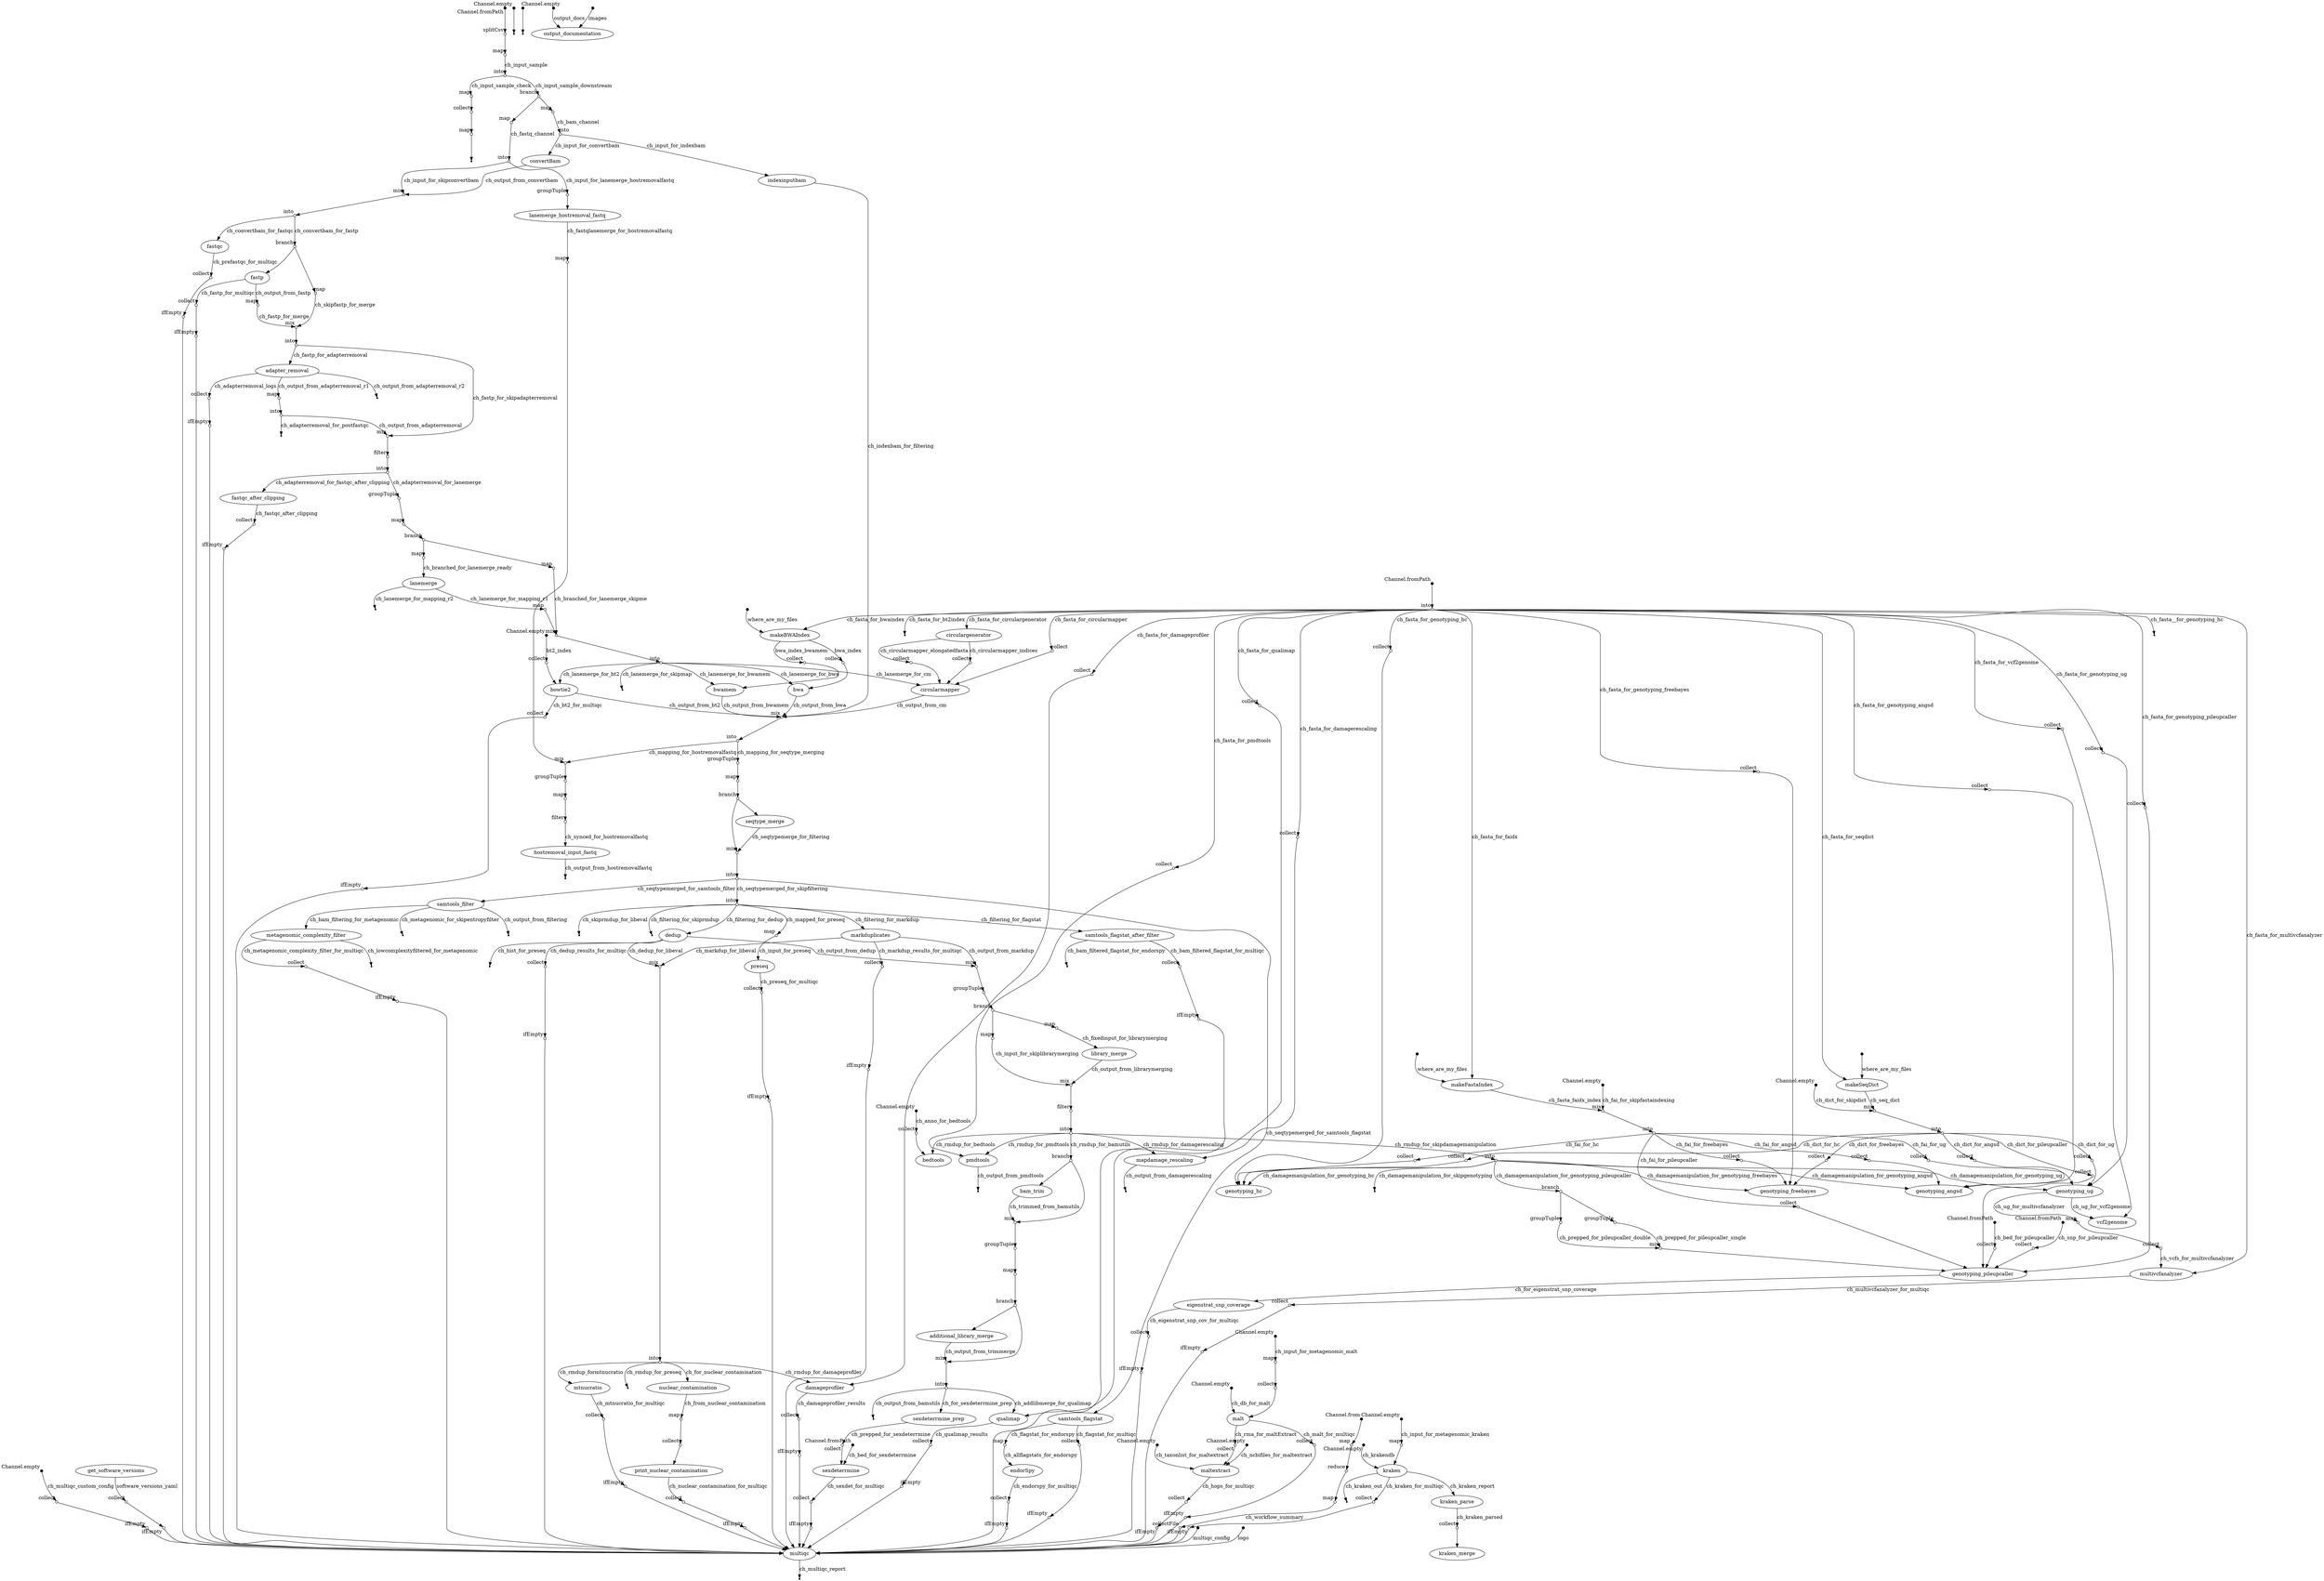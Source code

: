 digraph "dag" {
p0 [shape=point,label="",fixedsize=true,width=0.1,xlabel="Channel.empty"];
p133 [shape=circle,label="",fixedsize=true,width=0.1,xlabel="collect"];
p0 -> p133 [label="ch_anno_for_bedtools"];

p1 [shape=point,label="",fixedsize=true,width=0.1,xlabel="Channel.fromPath"];
p2 [shape=circle,label="",fixedsize=true,width=0.1,xlabel="into"];
p1 -> p2;

p2 [shape=circle,label="",fixedsize=true,width=0.1,xlabel="into"];
p34 [label="makeBWAIndex"];
p2 -> p34 [label="ch_fasta_for_bwaindex"];

p2 [shape=circle,label="",fixedsize=true,width=0.1,xlabel="into"];
p38 [label="makeFastaIndex"];
p2 -> p38 [label="ch_fasta_for_faidx"];

p2 [shape=circle,label="",fixedsize=true,width=0.1,xlabel="into"];
p85 [shape=circle,label="",fixedsize=true,width=0.1,xlabel="collect"];
p2 -> p85 [label="ch_fasta_for_circularmapper"];

p2 [shape=circle,label="",fixedsize=true,width=0.1,xlabel="into"];
p137 [shape=circle,label="",fixedsize=true,width=0.1,xlabel="collect"];
p2 -> p137 [label="ch_fasta_for_damagerescaling"];

p2 [shape=circle,label="",fixedsize=true,width=0.1,xlabel="into"];
p43 [label="makeSeqDict"];
p2 -> p43 [label="ch_fasta_for_seqdict"];

p2 [shape=circle,label="",fixedsize=true,width=0.1,xlabel="into"];
p135 [shape=circle,label="",fixedsize=true,width=0.1,xlabel="collect"];
p2 -> p135 [label="ch_fasta_for_damageprofiler"];

p2 [shape=circle,label="",fixedsize=true,width=0.1,xlabel="into"];
p157 [shape=circle,label="",fixedsize=true,width=0.1,xlabel="collect"];
p2 -> p157 [label="ch_fasta_for_genotyping_ug"];

p2 [shape=circle,label="",fixedsize=true,width=0.1,xlabel="into"];
p4 [shape=point];
p2 -> p4 [label="ch_fasta__for_genotyping_hc"];

p2 [shape=circle,label="",fixedsize=true,width=0.1,xlabel="into"];
p165 [shape=circle,label="",fixedsize=true,width=0.1,xlabel="collect"];
p2 -> p165 [label="ch_fasta_for_genotyping_freebayes"];

p2 [shape=circle,label="",fixedsize=true,width=0.1,xlabel="into"];
p83 [label="circulargenerator"];
p2 -> p83 [label="ch_fasta_for_circulargenerator"];

p2 [shape=circle,label="",fixedsize=true,width=0.1,xlabel="into"];
p3 [shape=point];
p2 -> p3 [label="ch_fasta_for_bt2index"];

p2 [shape=circle,label="",fixedsize=true,width=0.1,xlabel="into"];
p161 [shape=circle,label="",fixedsize=true,width=0.1,xlabel="collect"];
p2 -> p161 [label="ch_fasta_for_genotyping_hc"];

p2 [shape=circle,label="",fixedsize=true,width=0.1,xlabel="into"];
p140 [shape=circle,label="",fixedsize=true,width=0.1,xlabel="collect"];
p2 -> p140 [label="ch_fasta_for_pmdtools"];

p2 [shape=circle,label="",fixedsize=true,width=0.1,xlabel="into"];
p173 [shape=circle,label="",fixedsize=true,width=0.1,xlabel="collect"];
p2 -> p173 [label="ch_fasta_for_genotyping_pileupcaller"];

p2 [shape=circle,label="",fixedsize=true,width=0.1,xlabel="into"];
p188 [label="multivcfanalyzer"];
p2 -> p188 [label="ch_fasta_for_multivcfanalyzer"];

p2 [shape=circle,label="",fixedsize=true,width=0.1,xlabel="into"];
p180 [shape=circle,label="",fixedsize=true,width=0.1,xlabel="collect"];
p2 -> p180 [label="ch_fasta_for_genotyping_angsd"];

p2 [shape=circle,label="",fixedsize=true,width=0.1,xlabel="into"];
p184 [shape=circle,label="",fixedsize=true,width=0.1,xlabel="collect"];
p2 -> p184 [label="ch_fasta_for_vcf2genome"];

p2 [shape=circle,label="",fixedsize=true,width=0.1,xlabel="into"];
p153 [shape=circle,label="",fixedsize=true,width=0.1,xlabel="collect"];
p2 -> p153 [label="ch_fasta_for_qualimap"];

p5 [shape=point,label="",fixedsize=true,width=0.1,xlabel="Channel.fromPath"];
p192 [label="sexdeterrmine"];
p5 -> p192 [label="ch_bed_for_sexdeterrmine"];

p6 [shape=point,label="",fixedsize=true,width=0.1,xlabel="Channel.fromPath"];
p176 [shape=circle,label="",fixedsize=true,width=0.1,xlabel="collect"];
p6 -> p176 [label="ch_bed_for_pileupcaller"];

p7 [shape=point,label="",fixedsize=true,width=0.1,xlabel="Channel.fromPath"];
p177 [shape=circle,label="",fixedsize=true,width=0.1,xlabel="collect"];
p7 -> p177 [label="ch_snp_for_pileupcaller"];

p8 [shape=point,label="",fixedsize=true,width=0.1,xlabel="Channel.empty"];
p203 [label="malt"];
p8 -> p203 [label="ch_db_for_malt"];

p9 [shape=point,label="",fixedsize=true,width=0.1,xlabel="Channel.empty"];
p205 [label="maltextract"];
p9 -> p205 [label="ch_taxonlist_for_maltextract"];

p10 [shape=point,label="",fixedsize=true,width=0.1,xlabel="Channel.empty"];
p205 [label="maltextract"];
p10 -> p205 [label="ch_ncbifiles_for_maltextract"];

p11 [shape=point,label="",fixedsize=true,width=0.1,xlabel="Channel.empty"];
p217 [shape=circle,label="",fixedsize=true,width=0.1,xlabel="collect"];
p11 -> p217 [label="ch_multiqc_custom_config"];

p12 [shape=point,label="",fixedsize=true,width=0.1,xlabel="Channel.empty"];
p13 [shape=point];
p12 -> p13;

p14 [shape=point,label="",fixedsize=true,width=0.1,xlabel="Channel.fromPath"];
p15 [shape=circle,label="",fixedsize=true,width=0.1,xlabel="splitCsv"];
p14 -> p15;

p15 [shape=circle,label="",fixedsize=true,width=0.1,xlabel="splitCsv"];
p16 [shape=circle,label="",fixedsize=true,width=0.1,xlabel="map"];
p15 -> p16;

p16 [shape=circle,label="",fixedsize=true,width=0.1,xlabel="map"];
p17 [shape=circle,label="",fixedsize=true,width=0.1,xlabel="into"];
p16 -> p17 [label="ch_input_sample"];

p17 [shape=circle,label="",fixedsize=true,width=0.1,xlabel="into"];
p18 [shape=circle,label="",fixedsize=true,width=0.1,xlabel="map"];
p17 -> p18 [label="ch_input_sample_check"];

p17 [shape=circle,label="",fixedsize=true,width=0.1,xlabel="into"];
p22 [shape=circle,label="",fixedsize=true,width=0.1,xlabel="branch"];
p17 -> p22 [label="ch_input_sample_downstream"];

p18 [shape=circle,label="",fixedsize=true,width=0.1,xlabel="map"];
p19 [shape=circle,label="",fixedsize=true,width=0.1,xlabel="collect"];
p18 -> p19;

p19 [shape=circle,label="",fixedsize=true,width=0.1,xlabel="collect"];
p20 [shape=circle,label="",fixedsize=true,width=0.1,xlabel="map"];
p19 -> p20;

p20 [shape=circle,label="",fixedsize=true,width=0.1,xlabel="map"];
p21 [shape=point];
p20 -> p21;

p22 [shape=circle,label="",fixedsize=true,width=0.1,xlabel="branch"];
p23 [shape=circle,label="",fixedsize=true,width=0.1,xlabel="map"];
p22 -> p23;

p22 [shape=circle,label="",fixedsize=true,width=0.1,xlabel="branch"];
p24 [shape=circle,label="",fixedsize=true,width=0.1,xlabel="map"];
p22 -> p24;

p23 [shape=circle,label="",fixedsize=true,width=0.1,xlabel="map"];
p28 [shape=circle,label="",fixedsize=true,width=0.1,xlabel="into"];
p23 -> p28 [label="ch_fastq_channel"];

p24 [shape=circle,label="",fixedsize=true,width=0.1,xlabel="map"];
p27 [shape=circle,label="",fixedsize=true,width=0.1,xlabel="into"];
p24 -> p27 [label="ch_bam_channel"];

p25 [shape=point,label="",fixedsize=true,width=0.1,xlabel="Channel.empty"];
p26 [shape=point];
p25 -> p26;

p27 [shape=circle,label="",fixedsize=true,width=0.1,xlabel="into"];
p47 [label="indexinputbam"];
p27 -> p47 [label="ch_input_for_indexbam"];

p27 [shape=circle,label="",fixedsize=true,width=0.1,xlabel="into"];
p46 [label="convertBam"];
p27 -> p46 [label="ch_input_for_convertbam"];

p28 [shape=circle,label="",fixedsize=true,width=0.1,xlabel="into"];
p76 [shape=circle,label="",fixedsize=true,width=0.1,xlabel="groupTuple"];
p28 -> p76 [label="ch_input_for_lanemerge_hostremovalfastq"];

p28 [shape=circle,label="",fixedsize=true,width=0.1,xlabel="into"];
p48 [shape=circle,label="",fixedsize=true,width=0.1,xlabel="mix"];
p28 -> p48 [label="ch_input_for_skipconvertbam"];

p29 [shape=point,label="",fixedsize=true,width=0.1,xlabel="Channel.from"];
p30 [shape=circle,label="",fixedsize=true,width=0.1,xlabel="map"];
p29 -> p30;

p30 [shape=circle,label="",fixedsize=true,width=0.1,xlabel="map"];
p31 [shape=circle,label="",fixedsize=true,width=0.1,xlabel="reduce"];
p30 -> p31;

p31 [shape=circle,label="",fixedsize=true,width=0.1,xlabel="reduce"];
p32 [shape=circle,label="",fixedsize=true,width=0.1,xlabel="map"];
p31 -> p32;

p32 [shape=circle,label="",fixedsize=true,width=0.1,xlabel="map"];
p265 [shape=circle,label="",fixedsize=true,width=0.1,xlabel="collectFile"];
p32 -> p265 [label="ch_workflow_summary"];

p33 [shape=point,label="",fixedsize=true,width=0.1];
p34 [label="makeBWAIndex"];
p33 -> p34 [label="where_are_my_files"];

p34 [label="makeBWAIndex"];
p79 [shape=circle,label="",fixedsize=true,width=0.1,xlabel="collect"];
p34 -> p79 [label="bwa_index"];

p34 [label="makeBWAIndex"];
p81 [shape=circle,label="",fixedsize=true,width=0.1,xlabel="collect"];
p34 -> p81 [label="bwa_index_bwamem"];

p35 [shape=point,label="",fixedsize=true,width=0.1,xlabel="Channel.empty"];
p88 [shape=circle,label="",fixedsize=true,width=0.1,xlabel="collect"];
p35 -> p88 [label="bt2_index"];

p36 [shape=point,label="",fixedsize=true,width=0.1,xlabel="Channel.empty"];
p39 [shape=circle,label="",fixedsize=true,width=0.1,xlabel="mix"];
p36 -> p39 [label="ch_fai_for_skipfastaindexing"];

p37 [shape=point,label="",fixedsize=true,width=0.1];
p38 [label="makeFastaIndex"];
p37 -> p38 [label="where_are_my_files"];

p38 [label="makeFastaIndex"];
p39 [shape=circle,label="",fixedsize=true,width=0.1,xlabel="mix"];
p38 -> p39 [label="ch_fasta_faidx_index"];

p39 [shape=circle,label="",fixedsize=true,width=0.1,xlabel="mix"];
p40 [shape=circle,label="",fixedsize=true,width=0.1,xlabel="into"];
p39 -> p40;

p40 [shape=circle,label="",fixedsize=true,width=0.1,xlabel="into"];
p166 [shape=circle,label="",fixedsize=true,width=0.1,xlabel="collect"];
p40 -> p166 [label="ch_fai_for_freebayes"];

p40 [shape=circle,label="",fixedsize=true,width=0.1,xlabel="into"];
p158 [shape=circle,label="",fixedsize=true,width=0.1,xlabel="collect"];
p40 -> p158 [label="ch_fai_for_ug"];

p40 [shape=circle,label="",fixedsize=true,width=0.1,xlabel="into"];
p181 [shape=circle,label="",fixedsize=true,width=0.1,xlabel="collect"];
p40 -> p181 [label="ch_fai_for_angsd"];

p40 [shape=circle,label="",fixedsize=true,width=0.1,xlabel="into"];
p162 [shape=circle,label="",fixedsize=true,width=0.1,xlabel="collect"];
p40 -> p162 [label="ch_fai_for_hc"];

p40 [shape=circle,label="",fixedsize=true,width=0.1,xlabel="into"];
p174 [shape=circle,label="",fixedsize=true,width=0.1,xlabel="collect"];
p40 -> p174 [label="ch_fai_for_pileupcaller"];

p41 [shape=point,label="",fixedsize=true,width=0.1,xlabel="Channel.empty"];
p44 [shape=circle,label="",fixedsize=true,width=0.1,xlabel="mix"];
p41 -> p44 [label="ch_dict_for_skipdict"];

p42 [shape=point,label="",fixedsize=true,width=0.1];
p43 [label="makeSeqDict"];
p42 -> p43 [label="where_are_my_files"];

p43 [label="makeSeqDict"];
p44 [shape=circle,label="",fixedsize=true,width=0.1,xlabel="mix"];
p43 -> p44 [label="ch_seq_dict"];

p44 [shape=circle,label="",fixedsize=true,width=0.1,xlabel="mix"];
p45 [shape=circle,label="",fixedsize=true,width=0.1,xlabel="into"];
p44 -> p45;

p45 [shape=circle,label="",fixedsize=true,width=0.1,xlabel="into"];
p182 [shape=circle,label="",fixedsize=true,width=0.1,xlabel="collect"];
p45 -> p182 [label="ch_dict_for_angsd"];

p45 [shape=circle,label="",fixedsize=true,width=0.1,xlabel="into"];
p175 [shape=circle,label="",fixedsize=true,width=0.1,xlabel="collect"];
p45 -> p175 [label="ch_dict_for_pileupcaller"];

p45 [shape=circle,label="",fixedsize=true,width=0.1,xlabel="into"];
p167 [shape=circle,label="",fixedsize=true,width=0.1,xlabel="collect"];
p45 -> p167 [label="ch_dict_for_freebayes"];

p45 [shape=circle,label="",fixedsize=true,width=0.1,xlabel="into"];
p159 [shape=circle,label="",fixedsize=true,width=0.1,xlabel="collect"];
p45 -> p159 [label="ch_dict_for_ug"];

p45 [shape=circle,label="",fixedsize=true,width=0.1,xlabel="into"];
p163 [shape=circle,label="",fixedsize=true,width=0.1,xlabel="collect"];
p45 -> p163 [label="ch_dict_for_hc"];

p46 [label="convertBam"];
p48 [shape=circle,label="",fixedsize=true,width=0.1,xlabel="mix"];
p46 -> p48 [label="ch_output_from_convertbam"];

p47 [label="indexinputbam"];
p90 [shape=circle,label="",fixedsize=true,width=0.1,xlabel="mix"];
p47 -> p90 [label="ch_indexbam_for_filtering"];

p48 [shape=circle,label="",fixedsize=true,width=0.1,xlabel="mix"];
p49 [shape=circle,label="",fixedsize=true,width=0.1,xlabel="into"];
p48 -> p49;

p49 [shape=circle,label="",fixedsize=true,width=0.1,xlabel="into"];
p51 [shape=circle,label="",fixedsize=true,width=0.1,xlabel="branch"];
p49 -> p51 [label="ch_convertbam_for_fastp"];

p49 [shape=circle,label="",fixedsize=true,width=0.1,xlabel="into"];
p50 [label="fastqc"];
p49 -> p50 [label="ch_convertbam_for_fastqc"];

p50 [label="fastqc"];
p221 [shape=circle,label="",fixedsize=true,width=0.1,xlabel="collect"];
p50 -> p221 [label="ch_prefastqc_for_multiqc"];

p51 [shape=circle,label="",fixedsize=true,width=0.1,xlabel="branch"];
p52 [label="fastp"];
p51 -> p52;

p51 [shape=circle,label="",fixedsize=true,width=0.1,xlabel="branch"];
p53 [shape=circle,label="",fixedsize=true,width=0.1,xlabel="map"];
p51 -> p53;

p52 [label="fastp"];
p54 [shape=circle,label="",fixedsize=true,width=0.1,xlabel="map"];
p52 -> p54 [label="ch_output_from_fastp"];

p52 [label="fastp"];
p243 [shape=circle,label="",fixedsize=true,width=0.1,xlabel="collect"];
p52 -> p243 [label="ch_fastp_for_multiqc"];

p53 [shape=circle,label="",fixedsize=true,width=0.1,xlabel="map"];
p55 [shape=circle,label="",fixedsize=true,width=0.1,xlabel="mix"];
p53 -> p55 [label="ch_skipfastp_for_merge"];

p54 [shape=circle,label="",fixedsize=true,width=0.1,xlabel="map"];
p55 [shape=circle,label="",fixedsize=true,width=0.1,xlabel="mix"];
p54 -> p55 [label="ch_fastp_for_merge"];

p55 [shape=circle,label="",fixedsize=true,width=0.1,xlabel="mix"];
p56 [shape=circle,label="",fixedsize=true,width=0.1,xlabel="into"];
p55 -> p56;

p56 [shape=circle,label="",fixedsize=true,width=0.1,xlabel="into"];
p62 [shape=circle,label="",fixedsize=true,width=0.1,xlabel="mix"];
p56 -> p62 [label="ch_fastp_for_skipadapterremoval"];

p56 [shape=circle,label="",fixedsize=true,width=0.1,xlabel="into"];
p57 [label="adapter_removal"];
p56 -> p57 [label="ch_fastp_for_adapterremoval"];

p57 [label="adapter_removal"];
p59 [shape=circle,label="",fixedsize=true,width=0.1,xlabel="map"];
p57 -> p59 [label="ch_output_from_adapterremoval_r1"];

p57 [label="adapter_removal"];
p58 [shape=point];
p57 -> p58 [label="ch_output_from_adapterremoval_r2"];

p57 [label="adapter_removal"];
p225 [shape=circle,label="",fixedsize=true,width=0.1,xlabel="collect"];
p57 -> p225 [label="ch_adapterremoval_logs"];

p59 [shape=circle,label="",fixedsize=true,width=0.1,xlabel="map"];
p60 [shape=circle,label="",fixedsize=true,width=0.1,xlabel="into"];
p59 -> p60;

p60 [shape=circle,label="",fixedsize=true,width=0.1,xlabel="into"];
p61 [shape=point];
p60 -> p61 [label="ch_adapterremoval_for_postfastqc"];

p60 [shape=circle,label="",fixedsize=true,width=0.1,xlabel="into"];
p62 [shape=circle,label="",fixedsize=true,width=0.1,xlabel="mix"];
p60 -> p62 [label="ch_output_from_adapterremoval"];

p62 [shape=circle,label="",fixedsize=true,width=0.1,xlabel="mix"];
p63 [shape=circle,label="",fixedsize=true,width=0.1,xlabel="filter"];
p62 -> p63;

p63 [shape=circle,label="",fixedsize=true,width=0.1,xlabel="filter"];
p64 [shape=circle,label="",fixedsize=true,width=0.1,xlabel="into"];
p63 -> p64;

p64 [shape=circle,label="",fixedsize=true,width=0.1,xlabel="into"];
p65 [shape=circle,label="",fixedsize=true,width=0.1,xlabel="groupTuple"];
p64 -> p65 [label="ch_adapterremoval_for_lanemerge"];

p64 [shape=circle,label="",fixedsize=true,width=0.1,xlabel="into"];
p78 [label="fastqc_after_clipping"];
p64 -> p78 [label="ch_adapterremoval_for_fastqc_after_clipping"];

p65 [shape=circle,label="",fixedsize=true,width=0.1,xlabel="groupTuple"];
p66 [shape=circle,label="",fixedsize=true,width=0.1,xlabel="map"];
p65 -> p66;

p66 [shape=circle,label="",fixedsize=true,width=0.1,xlabel="map"];
p67 [shape=circle,label="",fixedsize=true,width=0.1,xlabel="branch"];
p66 -> p67;

p67 [shape=circle,label="",fixedsize=true,width=0.1,xlabel="branch"];
p69 [shape=circle,label="",fixedsize=true,width=0.1,xlabel="map"];
p67 -> p69;

p67 [shape=circle,label="",fixedsize=true,width=0.1,xlabel="branch"];
p68 [shape=circle,label="",fixedsize=true,width=0.1,xlabel="map"];
p67 -> p68;

p68 [shape=circle,label="",fixedsize=true,width=0.1,xlabel="map"];
p73 [shape=circle,label="",fixedsize=true,width=0.1,xlabel="mix"];
p68 -> p73 [label="ch_branched_for_lanemerge_skipme"];

p69 [shape=circle,label="",fixedsize=true,width=0.1,xlabel="map"];
p70 [label="lanemerge"];
p69 -> p70 [label="ch_branched_for_lanemerge_ready"];

p70 [label="lanemerge"];
p72 [shape=circle,label="",fixedsize=true,width=0.1,xlabel="map"];
p70 -> p72 [label="ch_lanemerge_for_mapping_r1"];

p70 [label="lanemerge"];
p71 [shape=point];
p70 -> p71 [label="ch_lanemerge_for_mapping_r2"];

p72 [shape=circle,label="",fixedsize=true,width=0.1,xlabel="map"];
p73 [shape=circle,label="",fixedsize=true,width=0.1,xlabel="mix"];
p72 -> p73;

p73 [shape=circle,label="",fixedsize=true,width=0.1,xlabel="mix"];
p74 [shape=circle,label="",fixedsize=true,width=0.1,xlabel="into"];
p73 -> p74;

p74 [shape=circle,label="",fixedsize=true,width=0.1,xlabel="into"];
p75 [shape=point];
p74 -> p75 [label="ch_lanemerge_for_skipmap"];

p74 [shape=circle,label="",fixedsize=true,width=0.1,xlabel="into"];
p89 [label="bowtie2"];
p74 -> p89 [label="ch_lanemerge_for_bt2"];

p74 [shape=circle,label="",fixedsize=true,width=0.1,xlabel="into"];
p80 [label="bwa"];
p74 -> p80 [label="ch_lanemerge_for_bwa"];

p74 [shape=circle,label="",fixedsize=true,width=0.1,xlabel="into"];
p87 [label="circularmapper"];
p74 -> p87 [label="ch_lanemerge_for_cm"];

p74 [shape=circle,label="",fixedsize=true,width=0.1,xlabel="into"];
p82 [label="bwamem"];
p74 -> p82 [label="ch_lanemerge_for_bwamem"];

p76 [shape=circle,label="",fixedsize=true,width=0.1,xlabel="groupTuple"];
p77 [label="lanemerge_hostremoval_fastq"];
p76 -> p77;

p77 [label="lanemerge_hostremoval_fastq"];
p92 [shape=circle,label="",fixedsize=true,width=0.1,xlabel="map"];
p77 -> p92 [label="ch_fastqlanemerge_for_hostremovalfastq"];

p78 [label="fastqc_after_clipping"];
p223 [shape=circle,label="",fixedsize=true,width=0.1,xlabel="collect"];
p78 -> p223 [label="ch_fastqc_after_clipping"];

p79 [shape=circle,label="",fixedsize=true,width=0.1,xlabel="collect"];
p80 [label="bwa"];
p79 -> p80;

p80 [label="bwa"];
p90 [shape=circle,label="",fixedsize=true,width=0.1,xlabel="mix"];
p80 -> p90 [label="ch_output_from_bwa"];

p81 [shape=circle,label="",fixedsize=true,width=0.1,xlabel="collect"];
p82 [label="bwamem"];
p81 -> p82;

p82 [label="bwamem"];
p90 [shape=circle,label="",fixedsize=true,width=0.1,xlabel="mix"];
p82 -> p90 [label="ch_output_from_bwamem"];

p83 [label="circulargenerator"];
p84 [shape=circle,label="",fixedsize=true,width=0.1,xlabel="collect"];
p83 -> p84 [label="ch_circularmapper_indices"];

p83 [label="circulargenerator"];
p86 [shape=circle,label="",fixedsize=true,width=0.1,xlabel="collect"];
p83 -> p86 [label="ch_circularmapper_elongatedfasta"];

p84 [shape=circle,label="",fixedsize=true,width=0.1,xlabel="collect"];
p87 [label="circularmapper"];
p84 -> p87;

p85 [shape=circle,label="",fixedsize=true,width=0.1,xlabel="collect"];
p87 [label="circularmapper"];
p85 -> p87;

p86 [shape=circle,label="",fixedsize=true,width=0.1,xlabel="collect"];
p87 [label="circularmapper"];
p86 -> p87;

p87 [label="circularmapper"];
p90 [shape=circle,label="",fixedsize=true,width=0.1,xlabel="mix"];
p87 -> p90 [label="ch_output_from_cm"];

p88 [shape=circle,label="",fixedsize=true,width=0.1,xlabel="collect"];
p89 [label="bowtie2"];
p88 -> p89;

p89 [label="bowtie2"];
p90 [shape=circle,label="",fixedsize=true,width=0.1,xlabel="mix"];
p89 -> p90 [label="ch_output_from_bt2"];

p89 [label="bowtie2"];
p227 [shape=circle,label="",fixedsize=true,width=0.1,xlabel="collect"];
p89 -> p227 [label="ch_bt2_for_multiqc"];

p90 [shape=circle,label="",fixedsize=true,width=0.1,xlabel="mix"];
p91 [shape=circle,label="",fixedsize=true,width=0.1,xlabel="into"];
p90 -> p91;

p91 [shape=circle,label="",fixedsize=true,width=0.1,xlabel="into"];
p99 [shape=circle,label="",fixedsize=true,width=0.1,xlabel="groupTuple"];
p91 -> p99 [label="ch_mapping_for_seqtype_merging"];

p91 [shape=circle,label="",fixedsize=true,width=0.1,xlabel="into"];
p93 [shape=circle,label="",fixedsize=true,width=0.1,xlabel="mix"];
p91 -> p93 [label="ch_mapping_for_hostremovalfastq"];

p92 [shape=circle,label="",fixedsize=true,width=0.1,xlabel="map"];
p93 [shape=circle,label="",fixedsize=true,width=0.1,xlabel="mix"];
p92 -> p93;

p93 [shape=circle,label="",fixedsize=true,width=0.1,xlabel="mix"];
p94 [shape=circle,label="",fixedsize=true,width=0.1,xlabel="groupTuple"];
p93 -> p94;

p94 [shape=circle,label="",fixedsize=true,width=0.1,xlabel="groupTuple"];
p95 [shape=circle,label="",fixedsize=true,width=0.1,xlabel="map"];
p94 -> p95;

p95 [shape=circle,label="",fixedsize=true,width=0.1,xlabel="map"];
p96 [shape=circle,label="",fixedsize=true,width=0.1,xlabel="filter"];
p95 -> p96;

p96 [shape=circle,label="",fixedsize=true,width=0.1,xlabel="filter"];
p97 [label="hostremoval_input_fastq"];
p96 -> p97 [label="ch_synced_for_hostremovalfastq"];

p97 [label="hostremoval_input_fastq"];
p98 [shape=point];
p97 -> p98 [label="ch_output_from_hostremovalfastq"];

p99 [shape=circle,label="",fixedsize=true,width=0.1,xlabel="groupTuple"];
p100 [shape=circle,label="",fixedsize=true,width=0.1,xlabel="map"];
p99 -> p100;

p100 [shape=circle,label="",fixedsize=true,width=0.1,xlabel="map"];
p101 [shape=circle,label="",fixedsize=true,width=0.1,xlabel="branch"];
p100 -> p101;

p101 [shape=circle,label="",fixedsize=true,width=0.1,xlabel="branch"];
p103 [shape=circle,label="",fixedsize=true,width=0.1,xlabel="mix"];
p101 -> p103;

p101 [shape=circle,label="",fixedsize=true,width=0.1,xlabel="branch"];
p102 [label="seqtype_merge"];
p101 -> p102;

p102 [label="seqtype_merge"];
p103 [shape=circle,label="",fixedsize=true,width=0.1,xlabel="mix"];
p102 -> p103 [label="ch_seqtypemerge_for_filtering"];

p103 [shape=circle,label="",fixedsize=true,width=0.1,xlabel="mix"];
p104 [shape=circle,label="",fixedsize=true,width=0.1,xlabel="into"];
p103 -> p104;

p104 [shape=circle,label="",fixedsize=true,width=0.1,xlabel="into"];
p106 [label="samtools_filter"];
p104 -> p106 [label="ch_seqtypemerged_for_samtools_filter"];

p104 [shape=circle,label="",fixedsize=true,width=0.1,xlabel="into"];
p109 [shape=circle,label="",fixedsize=true,width=0.1,xlabel="into"];
p104 -> p109 [label="ch_seqtypemerged_for_skipfiltering"];

p104 [shape=circle,label="",fixedsize=true,width=0.1,xlabel="into"];
p105 [label="samtools_flagstat"];
p104 -> p105 [label="ch_seqtypemerged_for_samtools_flagstat"];

p105 [label="samtools_flagstat"];
p229 [shape=circle,label="",fixedsize=true,width=0.1,xlabel="collect"];
p105 -> p229 [label="ch_flagstat_for_multiqc"];

p105 [label="samtools_flagstat"];
p114 [shape=circle,label="",fixedsize=true,width=0.1,xlabel="map"];
p105 -> p114 [label="ch_flagstat_for_endorspy"];

p106 [label="samtools_filter"];
p108 [shape=point];
p106 -> p108 [label="ch_output_from_filtering"];

p106 [label="samtools_filter"];
p197 [label="metagenomic_complexity_filter"];
p106 -> p197 [label="ch_bam_filtering_for_metagenomic"];

p106 [label="samtools_filter"];
p107 [shape=point];
p106 -> p107 [label="ch_metagenomic_for_skipentropyfilter"];

p109 [shape=circle,label="",fixedsize=true,width=0.1,xlabel="into"];
p116 [label="dedup"];
p109 -> p116 [label="ch_filtering_for_dedup"];

p109 [shape=circle,label="",fixedsize=true,width=0.1,xlabel="into"];
p131 [shape=circle,label="",fixedsize=true,width=0.1,xlabel="map"];
p109 -> p131 [label="ch_mapped_for_preseq"];

p109 [shape=circle,label="",fixedsize=true,width=0.1,xlabel="into"];
p118 [label="markduplicates"];
p109 -> p118 [label="ch_filtering_for_markdup"];

p109 [shape=circle,label="",fixedsize=true,width=0.1,xlabel="into"];
p112 [label="samtools_flagstat_after_filter"];
p109 -> p112 [label="ch_filtering_for_flagstat"];

p109 [shape=circle,label="",fixedsize=true,width=0.1,xlabel="into"];
p111 [shape=point];
p109 -> p111 [label="ch_skiprmdup_for_libeval"];

p109 [shape=circle,label="",fixedsize=true,width=0.1,xlabel="into"];
p110 [shape=point];
p109 -> p110 [label="ch_filtering_for_skiprmdup"];

p112 [label="samtools_flagstat_after_filter"];
p231 [shape=circle,label="",fixedsize=true,width=0.1,xlabel="collect"];
p112 -> p231 [label="ch_bam_filtered_flagstat_for_multiqc"];

p112 [label="samtools_flagstat_after_filter"];
p113 [shape=point];
p112 -> p113 [label="ch_bam_filtered_flagstat_for_endorspy"];

p114 [shape=circle,label="",fixedsize=true,width=0.1,xlabel="map"];
p115 [label="endorSpy"];
p114 -> p115 [label="ch_allflagstats_for_endorspy"];

p115 [label="endorSpy"];
p249 [shape=circle,label="",fixedsize=true,width=0.1,xlabel="collect"];
p115 -> p249 [label="ch_endorspy_for_multiqc"];

p116 [label="dedup"];
p117 [shape=point];
p116 -> p117 [label="ch_hist_for_preseq"];

p116 [label="dedup"];
p241 [shape=circle,label="",fixedsize=true,width=0.1,xlabel="collect"];
p116 -> p241 [label="ch_dedup_results_for_multiqc"];

p116 [label="dedup"];
p122 [shape=circle,label="",fixedsize=true,width=0.1,xlabel="mix"];
p116 -> p122 [label="ch_output_from_dedup"];

p116 [label="dedup"];
p119 [shape=circle,label="",fixedsize=true,width=0.1,xlabel="mix"];
p116 -> p119 [label="ch_dedup_for_libeval"];

p118 [label="markduplicates"];
p239 [shape=circle,label="",fixedsize=true,width=0.1,xlabel="collect"];
p118 -> p239 [label="ch_markdup_results_for_multiqc"];

p118 [label="markduplicates"];
p122 [shape=circle,label="",fixedsize=true,width=0.1,xlabel="mix"];
p118 -> p122 [label="ch_output_from_markdup"];

p118 [label="markduplicates"];
p119 [shape=circle,label="",fixedsize=true,width=0.1,xlabel="mix"];
p118 -> p119 [label="ch_markdup_for_libeval"];

p119 [shape=circle,label="",fixedsize=true,width=0.1,xlabel="mix"];
p120 [shape=circle,label="",fixedsize=true,width=0.1,xlabel="into"];
p119 -> p120;

p120 [shape=circle,label="",fixedsize=true,width=0.1,xlabel="into"];
p193 [label="nuclear_contamination"];
p120 -> p193 [label="ch_for_nuclear_contamination"];

p120 [shape=circle,label="",fixedsize=true,width=0.1,xlabel="into"];
p136 [label="damageprofiler"];
p120 -> p136 [label="ch_rmdup_for_damageprofiler"];

p120 [shape=circle,label="",fixedsize=true,width=0.1,xlabel="into"];
p189 [label="mtnucratio"];
p120 -> p189 [label="ch_rmdup_formtnucratio"];

p120 [shape=circle,label="",fixedsize=true,width=0.1,xlabel="into"];
p121 [shape=point];
p120 -> p121 [label="ch_rmdup_for_preseq"];

p122 [shape=circle,label="",fixedsize=true,width=0.1,xlabel="mix"];
p123 [shape=circle,label="",fixedsize=true,width=0.1,xlabel="groupTuple"];
p122 -> p123;

p123 [shape=circle,label="",fixedsize=true,width=0.1,xlabel="groupTuple"];
p124 [shape=circle,label="",fixedsize=true,width=0.1,xlabel="branch"];
p123 -> p124;

p124 [shape=circle,label="",fixedsize=true,width=0.1,xlabel="branch"];
p125 [shape=circle,label="",fixedsize=true,width=0.1,xlabel="map"];
p124 -> p125;

p124 [shape=circle,label="",fixedsize=true,width=0.1,xlabel="branch"];
p126 [shape=circle,label="",fixedsize=true,width=0.1,xlabel="map"];
p124 -> p126;

p125 [shape=circle,label="",fixedsize=true,width=0.1,xlabel="map"];
p128 [shape=circle,label="",fixedsize=true,width=0.1,xlabel="mix"];
p125 -> p128 [label="ch_input_for_skiplibrarymerging"];

p126 [shape=circle,label="",fixedsize=true,width=0.1,xlabel="map"];
p127 [label="library_merge"];
p126 -> p127 [label="ch_fixedinput_for_librarymerging"];

p127 [label="library_merge"];
p128 [shape=circle,label="",fixedsize=true,width=0.1,xlabel="mix"];
p127 -> p128 [label="ch_output_from_librarymerging"];

p128 [shape=circle,label="",fixedsize=true,width=0.1,xlabel="mix"];
p129 [shape=circle,label="",fixedsize=true,width=0.1,xlabel="filter"];
p128 -> p129;

p129 [shape=circle,label="",fixedsize=true,width=0.1,xlabel="filter"];
p130 [shape=circle,label="",fixedsize=true,width=0.1,xlabel="into"];
p129 -> p130;

p130 [shape=circle,label="",fixedsize=true,width=0.1,xlabel="into"];
p155 [shape=circle,label="",fixedsize=true,width=0.1,xlabel="into"];
p130 -> p155 [label="ch_rmdup_for_skipdamagemanipulation"];

p130 [shape=circle,label="",fixedsize=true,width=0.1,xlabel="into"];
p143 [shape=circle,label="",fixedsize=true,width=0.1,xlabel="branch"];
p130 -> p143 [label="ch_rmdup_for_bamutils"];

p130 [shape=circle,label="",fixedsize=true,width=0.1,xlabel="into"];
p138 [label="mapdamage_rescaling"];
p130 -> p138 [label="ch_rmdup_for_damagerescaling"];

p130 [shape=circle,label="",fixedsize=true,width=0.1,xlabel="into"];
p134 [label="bedtools"];
p130 -> p134 [label="ch_rmdup_for_bedtools"];

p130 [shape=circle,label="",fixedsize=true,width=0.1,xlabel="into"];
p141 [label="pmdtools"];
p130 -> p141 [label="ch_rmdup_for_pmdtools"];

p131 [shape=circle,label="",fixedsize=true,width=0.1,xlabel="map"];
p132 [label="preseq"];
p131 -> p132 [label="ch_input_for_preseq"];

p132 [label="preseq"];
p233 [shape=circle,label="",fixedsize=true,width=0.1,xlabel="collect"];
p132 -> p233 [label="ch_preseq_for_multiqc"];

p133 [shape=circle,label="",fixedsize=true,width=0.1,xlabel="collect"];
p134 [label="bedtools"];
p133 -> p134;

p135 [shape=circle,label="",fixedsize=true,width=0.1,xlabel="collect"];
p136 [label="damageprofiler"];
p135 -> p136;

p136 [label="damageprofiler"];
p235 [shape=circle,label="",fixedsize=true,width=0.1,xlabel="collect"];
p136 -> p235 [label="ch_damageprofiler_results"];

p137 [shape=circle,label="",fixedsize=true,width=0.1,xlabel="collect"];
p138 [label="mapdamage_rescaling"];
p137 -> p138;

p138 [label="mapdamage_rescaling"];
p139 [shape=point];
p138 -> p139 [label="ch_output_from_damagerescaling"];

p140 [shape=circle,label="",fixedsize=true,width=0.1,xlabel="collect"];
p141 [label="pmdtools"];
p140 -> p141;

p141 [label="pmdtools"];
p142 [shape=point];
p141 -> p142 [label="ch_output_from_pmdtools"];

p143 [shape=circle,label="",fixedsize=true,width=0.1,xlabel="branch"];
p144 [label="bam_trim"];
p143 -> p144;

p143 [shape=circle,label="",fixedsize=true,width=0.1,xlabel="branch"];
p145 [shape=circle,label="",fixedsize=true,width=0.1,xlabel="mix"];
p143 -> p145;

p144 [label="bam_trim"];
p145 [shape=circle,label="",fixedsize=true,width=0.1,xlabel="mix"];
p144 -> p145 [label="ch_trimmed_from_bamutils"];

p145 [shape=circle,label="",fixedsize=true,width=0.1,xlabel="mix"];
p146 [shape=circle,label="",fixedsize=true,width=0.1,xlabel="groupTuple"];
p145 -> p146;

p146 [shape=circle,label="",fixedsize=true,width=0.1,xlabel="groupTuple"];
p147 [shape=circle,label="",fixedsize=true,width=0.1,xlabel="map"];
p146 -> p147;

p147 [shape=circle,label="",fixedsize=true,width=0.1,xlabel="map"];
p148 [shape=circle,label="",fixedsize=true,width=0.1,xlabel="branch"];
p147 -> p148;

p148 [shape=circle,label="",fixedsize=true,width=0.1,xlabel="branch"];
p150 [shape=circle,label="",fixedsize=true,width=0.1,xlabel="mix"];
p148 -> p150;

p148 [shape=circle,label="",fixedsize=true,width=0.1,xlabel="branch"];
p149 [label="additional_library_merge"];
p148 -> p149;

p149 [label="additional_library_merge"];
p150 [shape=circle,label="",fixedsize=true,width=0.1,xlabel="mix"];
p149 -> p150 [label="ch_output_from_trimmerge"];

p150 [shape=circle,label="",fixedsize=true,width=0.1,xlabel="mix"];
p151 [shape=circle,label="",fixedsize=true,width=0.1,xlabel="into"];
p150 -> p151;

p151 [shape=circle,label="",fixedsize=true,width=0.1,xlabel="into"];
p154 [label="qualimap"];
p151 -> p154 [label="ch_addlibmerge_for_qualimap"];

p151 [shape=circle,label="",fixedsize=true,width=0.1,xlabel="into"];
p152 [shape=point];
p151 -> p152 [label="ch_output_from_bamutils"];

p151 [shape=circle,label="",fixedsize=true,width=0.1,xlabel="into"];
p190 [label="sexdeterrmine_prep"];
p151 -> p190 [label="ch_for_sexdeterrmine_prep"];

p153 [shape=circle,label="",fixedsize=true,width=0.1,xlabel="collect"];
p154 [label="qualimap"];
p153 -> p154;

p154 [label="qualimap"];
p237 [shape=circle,label="",fixedsize=true,width=0.1,xlabel="collect"];
p154 -> p237 [label="ch_qualimap_results"];

p155 [shape=circle,label="",fixedsize=true,width=0.1,xlabel="into"];
p164 [label="genotyping_hc"];
p155 -> p164 [label="ch_damagemanipulation_for_genotyping_hc"];

p155 [shape=circle,label="",fixedsize=true,width=0.1,xlabel="into"];
p160 [label="genotyping_ug"];
p155 -> p160 [label="ch_damagemanipulation_for_genotyping_ug"];

p155 [shape=circle,label="",fixedsize=true,width=0.1,xlabel="into"];
p169 [shape=circle,label="",fixedsize=true,width=0.1,xlabel="branch"];
p155 -> p169 [label="ch_damagemanipulation_for_genotyping_pileupcaller"];

p155 [shape=circle,label="",fixedsize=true,width=0.1,xlabel="into"];
p183 [label="genotyping_angsd"];
p155 -> p183 [label="ch_damagemanipulation_for_genotyping_angsd"];

p155 [shape=circle,label="",fixedsize=true,width=0.1,xlabel="into"];
p168 [label="genotyping_freebayes"];
p155 -> p168 [label="ch_damagemanipulation_for_genotyping_freebayes"];

p155 [shape=circle,label="",fixedsize=true,width=0.1,xlabel="into"];
p156 [shape=point];
p155 -> p156 [label="ch_damagemanipulation_for_skipgenotyping"];

p157 [shape=circle,label="",fixedsize=true,width=0.1,xlabel="collect"];
p160 [label="genotyping_ug"];
p157 -> p160;

p158 [shape=circle,label="",fixedsize=true,width=0.1,xlabel="collect"];
p160 [label="genotyping_ug"];
p158 -> p160;

p159 [shape=circle,label="",fixedsize=true,width=0.1,xlabel="collect"];
p160 [label="genotyping_ug"];
p159 -> p160;

p160 [label="genotyping_ug"];
p186 [shape=circle,label="",fixedsize=true,width=0.1,xlabel="map"];
p160 -> p186 [label="ch_ug_for_multivcfanalyzer"];

p160 [label="genotyping_ug"];
p185 [label="vcf2genome"];
p160 -> p185 [label="ch_ug_for_vcf2genome"];

p161 [shape=circle,label="",fixedsize=true,width=0.1,xlabel="collect"];
p164 [label="genotyping_hc"];
p161 -> p164;

p162 [shape=circle,label="",fixedsize=true,width=0.1,xlabel="collect"];
p164 [label="genotyping_hc"];
p162 -> p164;

p163 [shape=circle,label="",fixedsize=true,width=0.1,xlabel="collect"];
p164 [label="genotyping_hc"];
p163 -> p164;

p165 [shape=circle,label="",fixedsize=true,width=0.1,xlabel="collect"];
p168 [label="genotyping_freebayes"];
p165 -> p168;

p166 [shape=circle,label="",fixedsize=true,width=0.1,xlabel="collect"];
p168 [label="genotyping_freebayes"];
p166 -> p168;

p167 [shape=circle,label="",fixedsize=true,width=0.1,xlabel="collect"];
p168 [label="genotyping_freebayes"];
p167 -> p168;

p169 [shape=circle,label="",fixedsize=true,width=0.1,xlabel="branch"];
p170 [shape=circle,label="",fixedsize=true,width=0.1,xlabel="groupTuple"];
p169 -> p170;

p169 [shape=circle,label="",fixedsize=true,width=0.1,xlabel="branch"];
p171 [shape=circle,label="",fixedsize=true,width=0.1,xlabel="groupTuple"];
p169 -> p171;

p170 [shape=circle,label="",fixedsize=true,width=0.1,xlabel="groupTuple"];
p172 [shape=circle,label="",fixedsize=true,width=0.1,xlabel="mix"];
p170 -> p172 [label="ch_prepped_for_pileupcaller_single"];

p171 [shape=circle,label="",fixedsize=true,width=0.1,xlabel="groupTuple"];
p172 [shape=circle,label="",fixedsize=true,width=0.1,xlabel="mix"];
p171 -> p172 [label="ch_prepped_for_pileupcaller_double"];

p172 [shape=circle,label="",fixedsize=true,width=0.1,xlabel="mix"];
p178 [label="genotyping_pileupcaller"];
p172 -> p178;

p173 [shape=circle,label="",fixedsize=true,width=0.1,xlabel="collect"];
p178 [label="genotyping_pileupcaller"];
p173 -> p178;

p174 [shape=circle,label="",fixedsize=true,width=0.1,xlabel="collect"];
p178 [label="genotyping_pileupcaller"];
p174 -> p178;

p175 [shape=circle,label="",fixedsize=true,width=0.1,xlabel="collect"];
p178 [label="genotyping_pileupcaller"];
p175 -> p178;

p176 [shape=circle,label="",fixedsize=true,width=0.1,xlabel="collect"];
p178 [label="genotyping_pileupcaller"];
p176 -> p178;

p177 [shape=circle,label="",fixedsize=true,width=0.1,xlabel="collect"];
p178 [label="genotyping_pileupcaller"];
p177 -> p178;

p178 [label="genotyping_pileupcaller"];
p179 [label="eigenstrat_snp_coverage"];
p178 -> p179 [label="ch_for_eigenstrat_snp_coverage"];

p179 [label="eigenstrat_snp_coverage"];
p263 [shape=circle,label="",fixedsize=true,width=0.1,xlabel="collect"];
p179 -> p263 [label="ch_eigenstrat_snp_cov_for_multiqc"];

p180 [shape=circle,label="",fixedsize=true,width=0.1,xlabel="collect"];
p183 [label="genotyping_angsd"];
p180 -> p183;

p181 [shape=circle,label="",fixedsize=true,width=0.1,xlabel="collect"];
p183 [label="genotyping_angsd"];
p181 -> p183;

p182 [shape=circle,label="",fixedsize=true,width=0.1,xlabel="collect"];
p183 [label="genotyping_angsd"];
p182 -> p183;

p184 [shape=circle,label="",fixedsize=true,width=0.1,xlabel="collect"];
p185 [label="vcf2genome"];
p184 -> p185;

p186 [shape=circle,label="",fixedsize=true,width=0.1,xlabel="map"];
p187 [shape=circle,label="",fixedsize=true,width=0.1,xlabel="collect"];
p186 -> p187;

p187 [shape=circle,label="",fixedsize=true,width=0.1,xlabel="collect"];
p188 [label="multivcfanalyzer"];
p187 -> p188 [label="ch_vcfs_for_multivcfanalyzer"];

p188 [label="multivcfanalyzer"];
p251 [shape=circle,label="",fixedsize=true,width=0.1,xlabel="collect"];
p188 -> p251 [label="ch_multivcfanalyzer_for_multiqc"];

p189 [label="mtnucratio"];
p247 [shape=circle,label="",fixedsize=true,width=0.1,xlabel="collect"];
p189 -> p247 [label="ch_mtnucratio_for_multiqc"];

p190 [label="sexdeterrmine_prep"];
p191 [shape=circle,label="",fixedsize=true,width=0.1,xlabel="collect"];
p190 -> p191 [label="ch_prepped_for_sexdeterrmine"];

p191 [shape=circle,label="",fixedsize=true,width=0.1,xlabel="collect"];
p192 [label="sexdeterrmine"];
p191 -> p192;

p192 [label="sexdeterrmine"];
p245 [shape=circle,label="",fixedsize=true,width=0.1,xlabel="collect"];
p192 -> p245 [label="ch_sexdet_for_multiqc"];

p193 [label="nuclear_contamination"];
p194 [shape=circle,label="",fixedsize=true,width=0.1,xlabel="map"];
p193 -> p194 [label="ch_from_nuclear_contamination"];

p194 [shape=circle,label="",fixedsize=true,width=0.1,xlabel="map"];
p195 [shape=circle,label="",fixedsize=true,width=0.1,xlabel="collect"];
p194 -> p195;

p195 [shape=circle,label="",fixedsize=true,width=0.1,xlabel="collect"];
p196 [label="print_nuclear_contamination"];
p195 -> p196;

p196 [label="print_nuclear_contamination"];
p261 [shape=circle,label="",fixedsize=true,width=0.1,xlabel="collect"];
p196 -> p261 [label="ch_nuclear_contamination_for_multiqc"];

p197 [label="metagenomic_complexity_filter"];
p198 [shape=point];
p197 -> p198 [label="ch_lowcomplexityfiltered_for_metagenomic"];

p197 [label="metagenomic_complexity_filter"];
p253 [shape=circle,label="",fixedsize=true,width=0.1,xlabel="collect"];
p197 -> p253 [label="ch_metagenomic_complexity_filter_for_multiqc"];

p199 [shape=point,label="",fixedsize=true,width=0.1,xlabel="Channel.empty"];
p201 [shape=circle,label="",fixedsize=true,width=0.1,xlabel="map"];
p199 -> p201 [label="ch_input_for_metagenomic_malt"];

p200 [shape=point,label="",fixedsize=true,width=0.1,xlabel="Channel.empty"];
p207 [shape=circle,label="",fixedsize=true,width=0.1,xlabel="map"];
p200 -> p207 [label="ch_input_for_metagenomic_kraken"];

p201 [shape=circle,label="",fixedsize=true,width=0.1,xlabel="map"];
p202 [shape=circle,label="",fixedsize=true,width=0.1,xlabel="collect"];
p201 -> p202;

p202 [shape=circle,label="",fixedsize=true,width=0.1,xlabel="collect"];
p203 [label="malt"];
p202 -> p203;

p203 [label="malt"];
p204 [shape=circle,label="",fixedsize=true,width=0.1,xlabel="collect"];
p203 -> p204 [label="ch_rma_for_maltExtract"];

p203 [label="malt"];
p255 [shape=circle,label="",fixedsize=true,width=0.1,xlabel="collect"];
p203 -> p255 [label="ch_malt_for_multiqc"];

p204 [shape=circle,label="",fixedsize=true,width=0.1,xlabel="collect"];
p205 [label="maltextract"];
p204 -> p205;

p205 [label="maltextract"];
p259 [shape=circle,label="",fixedsize=true,width=0.1,xlabel="collect"];
p205 -> p259 [label="ch_hops_for_multiqc"];

p206 [shape=point,label="",fixedsize=true,width=0.1,xlabel="Channel.empty"];
p208 [label="kraken"];
p206 -> p208 [label="ch_krakendb"];

p207 [shape=circle,label="",fixedsize=true,width=0.1,xlabel="map"];
p208 [label="kraken"];
p207 -> p208;

p208 [label="kraken"];
p209 [shape=point];
p208 -> p209 [label="ch_kraken_out"];

p208 [label="kraken"];
p210 [label="kraken_parse"];
p208 -> p210 [label="ch_kraken_report"];

p208 [label="kraken"];
p257 [shape=circle,label="",fixedsize=true,width=0.1,xlabel="collect"];
p208 -> p257 [label="ch_kraken_for_multiqc"];

p210 [label="kraken_parse"];
p211 [shape=circle,label="",fixedsize=true,width=0.1,xlabel="collect"];
p210 -> p211 [label="ch_kraken_parsed"];

p211 [shape=circle,label="",fixedsize=true,width=0.1,xlabel="collect"];
p212 [label="kraken_merge"];
p211 -> p212;

p213 [shape=point,label="",fixedsize=true,width=0.1];
p215 [label="output_documentation"];
p213 -> p215 [label="output_docs"];

p214 [shape=point,label="",fixedsize=true,width=0.1];
p215 [label="output_documentation"];
p214 -> p215 [label="images"];

p216 [label="get_software_versions"];
p219 [shape=circle,label="",fixedsize=true,width=0.1,xlabel="collect"];
p216 -> p219 [label="software_versions_yaml"];

p217 [shape=circle,label="",fixedsize=true,width=0.1,xlabel="collect"];
p218 [shape=circle,label="",fixedsize=true,width=0.1,xlabel="ifEmpty"];
p217 -> p218;

p218 [shape=circle,label="",fixedsize=true,width=0.1,xlabel="ifEmpty"];
p268 [label="multiqc"];
p218 -> p268;

p219 [shape=circle,label="",fixedsize=true,width=0.1,xlabel="collect"];
p220 [shape=circle,label="",fixedsize=true,width=0.1,xlabel="ifEmpty"];
p219 -> p220;

p220 [shape=circle,label="",fixedsize=true,width=0.1,xlabel="ifEmpty"];
p268 [label="multiqc"];
p220 -> p268;

p221 [shape=circle,label="",fixedsize=true,width=0.1,xlabel="collect"];
p222 [shape=circle,label="",fixedsize=true,width=0.1,xlabel="ifEmpty"];
p221 -> p222;

p222 [shape=circle,label="",fixedsize=true,width=0.1,xlabel="ifEmpty"];
p268 [label="multiqc"];
p222 -> p268;

p223 [shape=circle,label="",fixedsize=true,width=0.1,xlabel="collect"];
p224 [shape=circle,label="",fixedsize=true,width=0.1,xlabel="ifEmpty"];
p223 -> p224;

p224 [shape=circle,label="",fixedsize=true,width=0.1,xlabel="ifEmpty"];
p268 [label="multiqc"];
p224 -> p268;

p225 [shape=circle,label="",fixedsize=true,width=0.1,xlabel="collect"];
p226 [shape=circle,label="",fixedsize=true,width=0.1,xlabel="ifEmpty"];
p225 -> p226;

p226 [shape=circle,label="",fixedsize=true,width=0.1,xlabel="ifEmpty"];
p268 [label="multiqc"];
p226 -> p268;

p227 [shape=circle,label="",fixedsize=true,width=0.1,xlabel="collect"];
p228 [shape=circle,label="",fixedsize=true,width=0.1,xlabel="ifEmpty"];
p227 -> p228;

p228 [shape=circle,label="",fixedsize=true,width=0.1,xlabel="ifEmpty"];
p268 [label="multiqc"];
p228 -> p268;

p229 [shape=circle,label="",fixedsize=true,width=0.1,xlabel="collect"];
p230 [shape=circle,label="",fixedsize=true,width=0.1,xlabel="ifEmpty"];
p229 -> p230;

p230 [shape=circle,label="",fixedsize=true,width=0.1,xlabel="ifEmpty"];
p268 [label="multiqc"];
p230 -> p268;

p231 [shape=circle,label="",fixedsize=true,width=0.1,xlabel="collect"];
p232 [shape=circle,label="",fixedsize=true,width=0.1,xlabel="ifEmpty"];
p231 -> p232;

p232 [shape=circle,label="",fixedsize=true,width=0.1,xlabel="ifEmpty"];
p268 [label="multiqc"];
p232 -> p268;

p233 [shape=circle,label="",fixedsize=true,width=0.1,xlabel="collect"];
p234 [shape=circle,label="",fixedsize=true,width=0.1,xlabel="ifEmpty"];
p233 -> p234;

p234 [shape=circle,label="",fixedsize=true,width=0.1,xlabel="ifEmpty"];
p268 [label="multiqc"];
p234 -> p268;

p235 [shape=circle,label="",fixedsize=true,width=0.1,xlabel="collect"];
p236 [shape=circle,label="",fixedsize=true,width=0.1,xlabel="ifEmpty"];
p235 -> p236;

p236 [shape=circle,label="",fixedsize=true,width=0.1,xlabel="ifEmpty"];
p268 [label="multiqc"];
p236 -> p268;

p237 [shape=circle,label="",fixedsize=true,width=0.1,xlabel="collect"];
p238 [shape=circle,label="",fixedsize=true,width=0.1,xlabel="ifEmpty"];
p237 -> p238;

p238 [shape=circle,label="",fixedsize=true,width=0.1,xlabel="ifEmpty"];
p268 [label="multiqc"];
p238 -> p268;

p239 [shape=circle,label="",fixedsize=true,width=0.1,xlabel="collect"];
p240 [shape=circle,label="",fixedsize=true,width=0.1,xlabel="ifEmpty"];
p239 -> p240;

p240 [shape=circle,label="",fixedsize=true,width=0.1,xlabel="ifEmpty"];
p268 [label="multiqc"];
p240 -> p268;

p241 [shape=circle,label="",fixedsize=true,width=0.1,xlabel="collect"];
p242 [shape=circle,label="",fixedsize=true,width=0.1,xlabel="ifEmpty"];
p241 -> p242;

p242 [shape=circle,label="",fixedsize=true,width=0.1,xlabel="ifEmpty"];
p268 [label="multiqc"];
p242 -> p268;

p243 [shape=circle,label="",fixedsize=true,width=0.1,xlabel="collect"];
p244 [shape=circle,label="",fixedsize=true,width=0.1,xlabel="ifEmpty"];
p243 -> p244;

p244 [shape=circle,label="",fixedsize=true,width=0.1,xlabel="ifEmpty"];
p268 [label="multiqc"];
p244 -> p268;

p245 [shape=circle,label="",fixedsize=true,width=0.1,xlabel="collect"];
p246 [shape=circle,label="",fixedsize=true,width=0.1,xlabel="ifEmpty"];
p245 -> p246;

p246 [shape=circle,label="",fixedsize=true,width=0.1,xlabel="ifEmpty"];
p268 [label="multiqc"];
p246 -> p268;

p247 [shape=circle,label="",fixedsize=true,width=0.1,xlabel="collect"];
p248 [shape=circle,label="",fixedsize=true,width=0.1,xlabel="ifEmpty"];
p247 -> p248;

p248 [shape=circle,label="",fixedsize=true,width=0.1,xlabel="ifEmpty"];
p268 [label="multiqc"];
p248 -> p268;

p249 [shape=circle,label="",fixedsize=true,width=0.1,xlabel="collect"];
p250 [shape=circle,label="",fixedsize=true,width=0.1,xlabel="ifEmpty"];
p249 -> p250;

p250 [shape=circle,label="",fixedsize=true,width=0.1,xlabel="ifEmpty"];
p268 [label="multiqc"];
p250 -> p268;

p251 [shape=circle,label="",fixedsize=true,width=0.1,xlabel="collect"];
p252 [shape=circle,label="",fixedsize=true,width=0.1,xlabel="ifEmpty"];
p251 -> p252;

p252 [shape=circle,label="",fixedsize=true,width=0.1,xlabel="ifEmpty"];
p268 [label="multiqc"];
p252 -> p268;

p253 [shape=circle,label="",fixedsize=true,width=0.1,xlabel="collect"];
p254 [shape=circle,label="",fixedsize=true,width=0.1,xlabel="ifEmpty"];
p253 -> p254;

p254 [shape=circle,label="",fixedsize=true,width=0.1,xlabel="ifEmpty"];
p268 [label="multiqc"];
p254 -> p268;

p255 [shape=circle,label="",fixedsize=true,width=0.1,xlabel="collect"];
p256 [shape=circle,label="",fixedsize=true,width=0.1,xlabel="ifEmpty"];
p255 -> p256;

p256 [shape=circle,label="",fixedsize=true,width=0.1,xlabel="ifEmpty"];
p268 [label="multiqc"];
p256 -> p268;

p257 [shape=circle,label="",fixedsize=true,width=0.1,xlabel="collect"];
p258 [shape=circle,label="",fixedsize=true,width=0.1,xlabel="ifEmpty"];
p257 -> p258;

p258 [shape=circle,label="",fixedsize=true,width=0.1,xlabel="ifEmpty"];
p268 [label="multiqc"];
p258 -> p268;

p259 [shape=circle,label="",fixedsize=true,width=0.1,xlabel="collect"];
p260 [shape=circle,label="",fixedsize=true,width=0.1,xlabel="ifEmpty"];
p259 -> p260;

p260 [shape=circle,label="",fixedsize=true,width=0.1,xlabel="ifEmpty"];
p268 [label="multiqc"];
p260 -> p268;

p261 [shape=circle,label="",fixedsize=true,width=0.1,xlabel="collect"];
p262 [shape=circle,label="",fixedsize=true,width=0.1,xlabel="ifEmpty"];
p261 -> p262;

p262 [shape=circle,label="",fixedsize=true,width=0.1,xlabel="ifEmpty"];
p268 [label="multiqc"];
p262 -> p268;

p263 [shape=circle,label="",fixedsize=true,width=0.1,xlabel="collect"];
p264 [shape=circle,label="",fixedsize=true,width=0.1,xlabel="ifEmpty"];
p263 -> p264;

p264 [shape=circle,label="",fixedsize=true,width=0.1,xlabel="ifEmpty"];
p268 [label="multiqc"];
p264 -> p268;

p265 [shape=circle,label="",fixedsize=true,width=0.1,xlabel="collectFile"];
p268 [label="multiqc"];
p265 -> p268;

p266 [shape=point,label="",fixedsize=true,width=0.1];
p268 [label="multiqc"];
p266 -> p268 [label="multiqc_config"];

p267 [shape=point,label="",fixedsize=true,width=0.1];
p268 [label="multiqc"];
p267 -> p268 [label="logo"];

p268 [label="multiqc"];
p269 [shape=point];
p268 -> p269 [label="ch_multiqc_report"];

}
